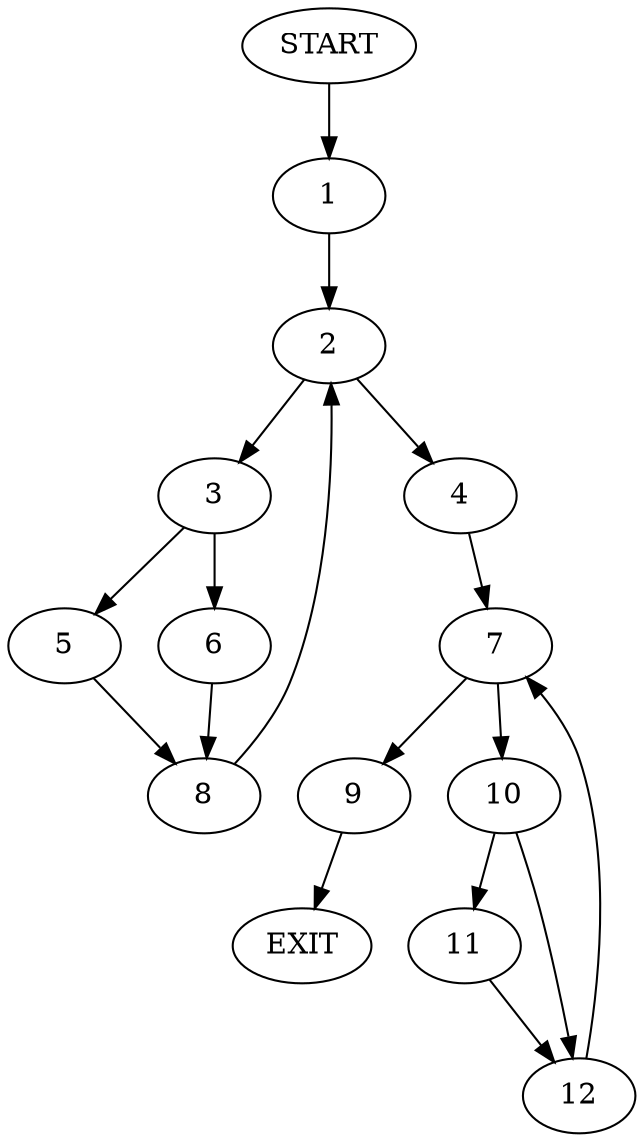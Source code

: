 digraph {
0 [label="START"]
13 [label="EXIT"]
0 -> 1
1 -> 2
2 -> 3
2 -> 4
3 -> 5
3 -> 6
4 -> 7
5 -> 8
6 -> 8
8 -> 2
7 -> 9
7 -> 10
10 -> 11
10 -> 12
9 -> 13
12 -> 7
11 -> 12
}
